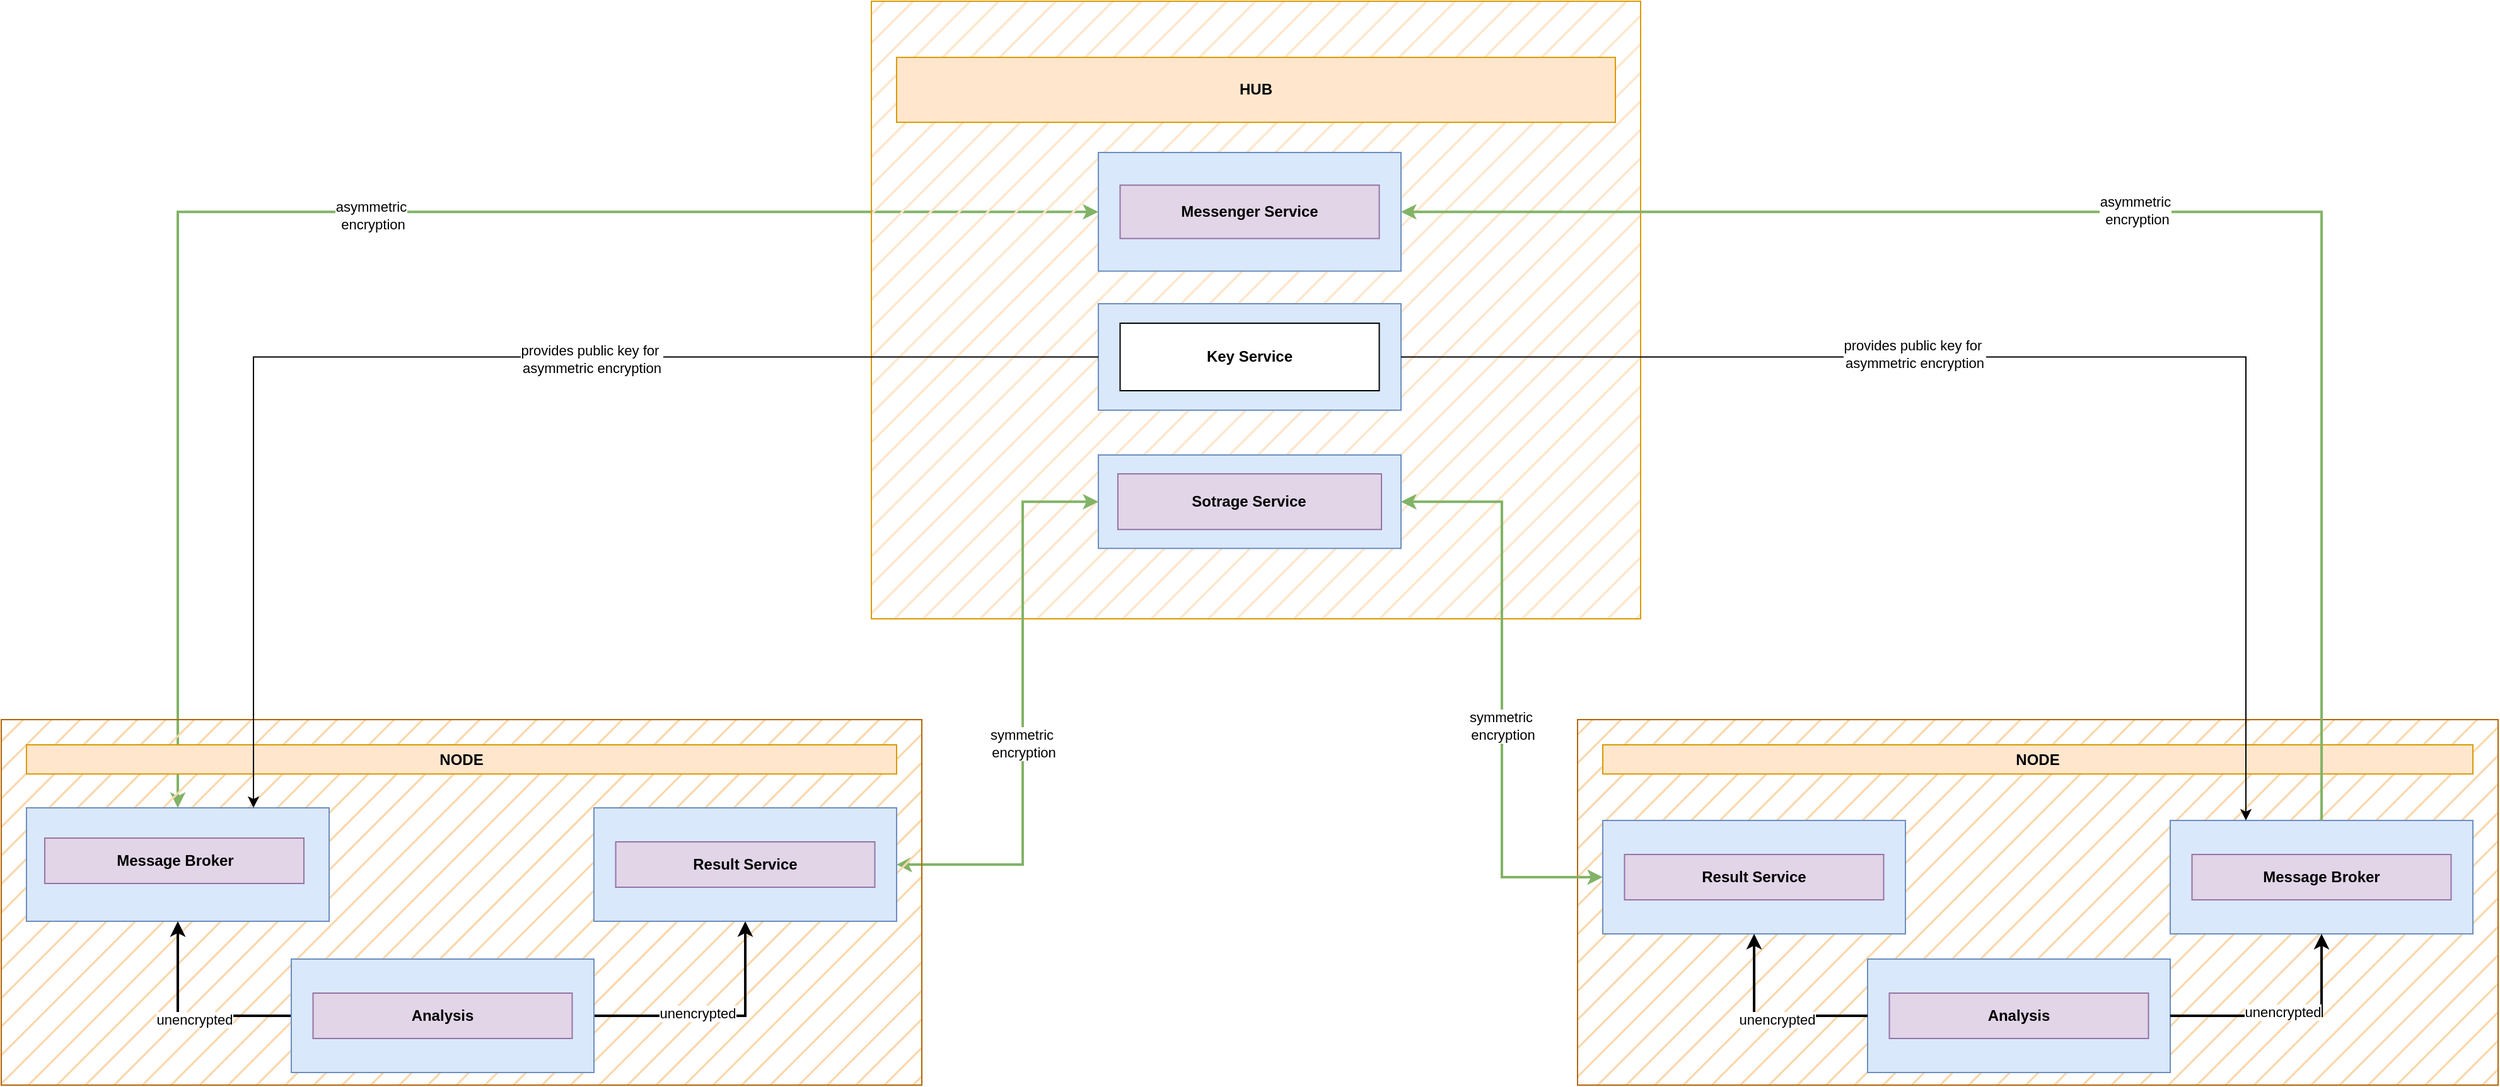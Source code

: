 <mxfile version="24.7.16">
  <diagram name="Seite-1" id="sketWLpTFXd183bF2Q_F">
    <mxGraphModel dx="2710" dy="2209" grid="1" gridSize="10" guides="1" tooltips="1" connect="1" arrows="1" fold="1" page="1" pageScale="1" pageWidth="827" pageHeight="1169" math="0" shadow="0">
      <root>
        <mxCell id="0" />
        <mxCell id="1" parent="0" />
        <mxCell id="l-8uiiJ3SZggNBzQY-MO-40" style="edgeStyle=orthogonalEdgeStyle;rounded=0;orthogonalLoop=1;jettySize=auto;html=1;entryX=0;entryY=0.5;entryDx=0;entryDy=0;exitX=0.5;exitY=0;exitDx=0;exitDy=0;strokeWidth=2;fillColor=#d5e8d4;strokeColor=#82b366;startArrow=classic;startFill=1;" edge="1" parent="1" source="l-8uiiJ3SZggNBzQY-MO-16" target="l-8uiiJ3SZggNBzQY-MO-4">
          <mxGeometry relative="1" as="geometry">
            <mxPoint x="440" y="-570" as="targetPoint" />
          </mxGeometry>
        </mxCell>
        <mxCell id="l-8uiiJ3SZggNBzQY-MO-44" value="asymmetric&lt;div&gt;&amp;nbsp;encryption&lt;/div&gt;" style="edgeLabel;html=1;align=center;verticalAlign=middle;resizable=0;points=[];" vertex="1" connectable="0" parent="l-8uiiJ3SZggNBzQY-MO-40">
          <mxGeometry x="0.041" y="-2" relative="1" as="geometry">
            <mxPoint y="1" as="offset" />
          </mxGeometry>
        </mxCell>
        <mxCell id="l-8uiiJ3SZggNBzQY-MO-32" value="" style="group" vertex="1" connectable="0" parent="1">
          <mxGeometry x="440" y="-1090" width="610" height="490" as="geometry" />
        </mxCell>
        <mxCell id="l-8uiiJ3SZggNBzQY-MO-1" value="" style="group;fillColor=#fad7ac;strokeColor=#b46504;fillStyle=hatch;container=0;" vertex="1" connectable="0" parent="l-8uiiJ3SZggNBzQY-MO-32">
          <mxGeometry width="610" height="490" as="geometry" />
        </mxCell>
        <mxCell id="l-8uiiJ3SZggNBzQY-MO-2" value="" style="rounded=0;whiteSpace=wrap;html=1;fillColor=#ffe6cc;fillStyle=hatch;strokeColor=#d79b00;container=0;" vertex="1" parent="l-8uiiJ3SZggNBzQY-MO-32">
          <mxGeometry width="610" height="490" as="geometry" />
        </mxCell>
        <mxCell id="l-8uiiJ3SZggNBzQY-MO-3" value="&lt;b&gt;HUB&lt;/b&gt;" style="rounded=0;whiteSpace=wrap;html=1;fillColor=#ffe6cc;strokeColor=#d79b00;container=0;" vertex="1" parent="l-8uiiJ3SZggNBzQY-MO-32">
          <mxGeometry x="20" y="44.545" width="570" height="51.517" as="geometry" />
        </mxCell>
        <mxCell id="l-8uiiJ3SZggNBzQY-MO-70" value="" style="group" vertex="1" connectable="0" parent="l-8uiiJ3SZggNBzQY-MO-32">
          <mxGeometry x="180" y="120" width="240" height="94.14" as="geometry" />
        </mxCell>
        <mxCell id="l-8uiiJ3SZggNBzQY-MO-4" value="" style="rounded=0;whiteSpace=wrap;html=1;fillColor=#dae8fc;strokeColor=#6c8ebf;container=0;" vertex="1" parent="l-8uiiJ3SZggNBzQY-MO-70">
          <mxGeometry width="240" height="94.14" as="geometry" />
        </mxCell>
        <mxCell id="l-8uiiJ3SZggNBzQY-MO-5" value="&lt;b&gt;Messenger Service&lt;/b&gt;" style="rounded=0;whiteSpace=wrap;html=1;fillColor=#e1d5e7;strokeColor=#9673a6;container=0;" vertex="1" parent="l-8uiiJ3SZggNBzQY-MO-70">
          <mxGeometry x="17.25" y="25.889" width="205.5" height="42.363" as="geometry" />
        </mxCell>
        <mxCell id="l-8uiiJ3SZggNBzQY-MO-77" value="" style="group" vertex="1" connectable="0" parent="l-8uiiJ3SZggNBzQY-MO-32">
          <mxGeometry x="180" y="239.995" width="240" height="84.483" as="geometry" />
        </mxCell>
        <mxCell id="l-8uiiJ3SZggNBzQY-MO-46" value="" style="rounded=0;whiteSpace=wrap;html=1;fillColor=#dae8fc;strokeColor=#6c8ebf;container=0;" vertex="1" parent="l-8uiiJ3SZggNBzQY-MO-77">
          <mxGeometry width="240" height="84.483" as="geometry" />
        </mxCell>
        <mxCell id="l-8uiiJ3SZggNBzQY-MO-47" value="&lt;b&gt;Key Service&lt;/b&gt;" style="rounded=0;whiteSpace=wrap;html=1;container=0;" vertex="1" parent="l-8uiiJ3SZggNBzQY-MO-77">
          <mxGeometry x="17.25" y="15.465" width="205.5" height="53.545" as="geometry" />
        </mxCell>
        <mxCell id="l-8uiiJ3SZggNBzQY-MO-75" value="" style="group" vertex="1" connectable="0" parent="l-8uiiJ3SZggNBzQY-MO-32">
          <mxGeometry x="180" y="360" width="240" height="74.14" as="geometry" />
        </mxCell>
        <mxCell id="l-8uiiJ3SZggNBzQY-MO-9" value="" style="rounded=0;whiteSpace=wrap;html=1;fillColor=#dae8fc;strokeColor=#6c8ebf;container=0;" vertex="1" parent="l-8uiiJ3SZggNBzQY-MO-75">
          <mxGeometry width="240" height="74.14" as="geometry" />
        </mxCell>
        <mxCell id="l-8uiiJ3SZggNBzQY-MO-10" value="&lt;b&gt;Sotrage Service&lt;/b&gt;" style="rounded=0;whiteSpace=wrap;html=1;fillColor=#e1d5e7;strokeColor=#9673a6;container=0;" vertex="1" parent="l-8uiiJ3SZggNBzQY-MO-75">
          <mxGeometry x="15.484" y="15" width="209.032" height="44.14" as="geometry" />
        </mxCell>
        <mxCell id="l-8uiiJ3SZggNBzQY-MO-41" value="" style="edgeStyle=orthogonalEdgeStyle;rounded=0;orthogonalLoop=1;jettySize=auto;html=1;entryX=0;entryY=0.5;entryDx=0;entryDy=0;strokeWidth=2;fillColor=#d5e8d4;strokeColor=#82b366;exitX=1;exitY=0.5;exitDx=0;exitDy=0;startArrow=classic;startFill=1;" edge="1" parent="1" source="l-8uiiJ3SZggNBzQY-MO-35" target="l-8uiiJ3SZggNBzQY-MO-9">
          <mxGeometry relative="1" as="geometry">
            <Array as="points">
              <mxPoint x="560" y="-405" />
              <mxPoint x="560" y="-693" />
            </Array>
          </mxGeometry>
        </mxCell>
        <mxCell id="l-8uiiJ3SZggNBzQY-MO-45" value="symmetric&lt;div&gt;&amp;nbsp;encryption&lt;/div&gt;" style="edgeLabel;html=1;align=center;verticalAlign=middle;resizable=0;points=[];" vertex="1" connectable="0" parent="l-8uiiJ3SZggNBzQY-MO-41">
          <mxGeometry x="-0.124" y="2" relative="1" as="geometry">
            <mxPoint x="1" as="offset" />
          </mxGeometry>
        </mxCell>
        <mxCell id="l-8uiiJ3SZggNBzQY-MO-65" value="" style="group" vertex="1" connectable="0" parent="1">
          <mxGeometry x="-250" y="-520" width="730" height="290" as="geometry" />
        </mxCell>
        <mxCell id="l-8uiiJ3SZggNBzQY-MO-13" value="" style="rounded=0;whiteSpace=wrap;html=1;fillColor=#ffe6cc;fillStyle=hatch;strokeColor=#d79b00;container=0;" vertex="1" parent="l-8uiiJ3SZggNBzQY-MO-65">
          <mxGeometry width="730" height="290" as="geometry" />
        </mxCell>
        <mxCell id="l-8uiiJ3SZggNBzQY-MO-14" value="" style="group;fillColor=#fad7ac;strokeColor=#b46504;fillStyle=hatch;container=0;" vertex="1" connectable="0" parent="l-8uiiJ3SZggNBzQY-MO-65">
          <mxGeometry width="730" height="290" as="geometry" />
        </mxCell>
        <mxCell id="l-8uiiJ3SZggNBzQY-MO-15" value="&lt;b&gt;NODE&lt;/b&gt;" style="rounded=0;whiteSpace=wrap;html=1;fillColor=#ffe6cc;strokeColor=#d79b00;container=0;" vertex="1" parent="l-8uiiJ3SZggNBzQY-MO-65">
          <mxGeometry x="20" y="20" width="690" height="23.13" as="geometry" />
        </mxCell>
        <mxCell id="l-8uiiJ3SZggNBzQY-MO-16" value="" style="rounded=0;whiteSpace=wrap;html=1;fillColor=#dae8fc;strokeColor=#6c8ebf;container=0;movable=1;resizable=1;rotatable=1;deletable=1;editable=1;locked=0;connectable=1;" vertex="1" parent="l-8uiiJ3SZggNBzQY-MO-65">
          <mxGeometry x="20" y="70" width="240" height="90" as="geometry" />
        </mxCell>
        <mxCell id="l-8uiiJ3SZggNBzQY-MO-17" value="&lt;b&gt;Message Broker&lt;/b&gt;" style="rounded=0;whiteSpace=wrap;html=1;fillColor=#e1d5e7;strokeColor=#9673a6;container=0;" vertex="1" parent="l-8uiiJ3SZggNBzQY-MO-65">
          <mxGeometry x="34.5" y="94" width="205.5" height="36" as="geometry" />
        </mxCell>
        <mxCell id="l-8uiiJ3SZggNBzQY-MO-38" style="edgeStyle=orthogonalEdgeStyle;rounded=0;orthogonalLoop=1;jettySize=auto;html=1;entryX=0.5;entryY=1;entryDx=0;entryDy=0;exitX=1;exitY=0.5;exitDx=0;exitDy=0;strokeWidth=2;" edge="1" parent="l-8uiiJ3SZggNBzQY-MO-65" source="l-8uiiJ3SZggNBzQY-MO-34" target="l-8uiiJ3SZggNBzQY-MO-35">
          <mxGeometry relative="1" as="geometry" />
        </mxCell>
        <mxCell id="l-8uiiJ3SZggNBzQY-MO-42" value="unencrypted" style="edgeLabel;html=1;align=center;verticalAlign=middle;resizable=0;points=[];" vertex="1" connectable="0" parent="l-8uiiJ3SZggNBzQY-MO-38">
          <mxGeometry x="-0.173" y="2" relative="1" as="geometry">
            <mxPoint x="1" as="offset" />
          </mxGeometry>
        </mxCell>
        <mxCell id="l-8uiiJ3SZggNBzQY-MO-39" style="edgeStyle=orthogonalEdgeStyle;rounded=0;orthogonalLoop=1;jettySize=auto;html=1;entryX=0.5;entryY=1;entryDx=0;entryDy=0;exitX=0;exitY=0.5;exitDx=0;exitDy=0;strokeWidth=2;" edge="1" parent="l-8uiiJ3SZggNBzQY-MO-65" source="l-8uiiJ3SZggNBzQY-MO-34" target="l-8uiiJ3SZggNBzQY-MO-16">
          <mxGeometry relative="1" as="geometry" />
        </mxCell>
        <mxCell id="l-8uiiJ3SZggNBzQY-MO-43" value="unencrypted" style="edgeLabel;html=1;align=center;verticalAlign=middle;resizable=0;points=[];" vertex="1" connectable="0" parent="l-8uiiJ3SZggNBzQY-MO-39">
          <mxGeometry x="-0.053" y="3" relative="1" as="geometry">
            <mxPoint x="1" as="offset" />
          </mxGeometry>
        </mxCell>
        <mxCell id="l-8uiiJ3SZggNBzQY-MO-34" value="" style="rounded=0;whiteSpace=wrap;html=1;fillColor=#dae8fc;strokeColor=#6c8ebf;container=0;movable=1;resizable=1;rotatable=1;deletable=1;editable=1;locked=0;connectable=1;" vertex="1" parent="l-8uiiJ3SZggNBzQY-MO-65">
          <mxGeometry x="230" y="190" width="240" height="90" as="geometry" />
        </mxCell>
        <mxCell id="l-8uiiJ3SZggNBzQY-MO-35" value="" style="rounded=0;whiteSpace=wrap;html=1;fillColor=#dae8fc;strokeColor=#6c8ebf;container=0;movable=1;resizable=1;rotatable=1;deletable=1;editable=1;locked=0;connectable=1;" vertex="1" parent="l-8uiiJ3SZggNBzQY-MO-65">
          <mxGeometry x="470" y="70" width="240" height="90" as="geometry" />
        </mxCell>
        <mxCell id="l-8uiiJ3SZggNBzQY-MO-36" value="&lt;b&gt;Result Service&lt;/b&gt;" style="rounded=0;whiteSpace=wrap;html=1;fillColor=#e1d5e7;strokeColor=#9673a6;container=0;" vertex="1" parent="l-8uiiJ3SZggNBzQY-MO-65">
          <mxGeometry x="487.25" y="97" width="205.5" height="36" as="geometry" />
        </mxCell>
        <mxCell id="l-8uiiJ3SZggNBzQY-MO-37" value="&lt;b&gt;Analysis&lt;/b&gt;" style="rounded=0;whiteSpace=wrap;html=1;fillColor=#e1d5e7;strokeColor=#9673a6;container=0;" vertex="1" parent="l-8uiiJ3SZggNBzQY-MO-65">
          <mxGeometry x="247.25" y="217" width="205.5" height="36" as="geometry" />
        </mxCell>
        <mxCell id="l-8uiiJ3SZggNBzQY-MO-66" value="" style="group" vertex="1" connectable="0" parent="1">
          <mxGeometry x="1000" y="-520" width="730" height="290" as="geometry" />
        </mxCell>
        <mxCell id="l-8uiiJ3SZggNBzQY-MO-52" value="" style="rounded=0;whiteSpace=wrap;html=1;fillColor=#ffe6cc;fillStyle=hatch;strokeColor=#d79b00;container=0;" vertex="1" parent="l-8uiiJ3SZggNBzQY-MO-66">
          <mxGeometry width="730" height="290" as="geometry" />
        </mxCell>
        <mxCell id="l-8uiiJ3SZggNBzQY-MO-53" value="" style="group;fillColor=#fad7ac;strokeColor=#b46504;fillStyle=hatch;container=0;" vertex="1" connectable="0" parent="l-8uiiJ3SZggNBzQY-MO-66">
          <mxGeometry width="730" height="290" as="geometry" />
        </mxCell>
        <mxCell id="l-8uiiJ3SZggNBzQY-MO-54" value="&lt;b&gt;NODE&lt;/b&gt;" style="rounded=0;whiteSpace=wrap;html=1;fillColor=#ffe6cc;strokeColor=#d79b00;container=0;" vertex="1" parent="l-8uiiJ3SZggNBzQY-MO-66">
          <mxGeometry x="20" y="20" width="690" height="23.13" as="geometry" />
        </mxCell>
        <mxCell id="l-8uiiJ3SZggNBzQY-MO-61" value="" style="rounded=0;whiteSpace=wrap;html=1;fillColor=#dae8fc;strokeColor=#6c8ebf;container=0;movable=1;resizable=1;rotatable=1;deletable=1;editable=1;locked=0;connectable=1;" vertex="1" parent="l-8uiiJ3SZggNBzQY-MO-66">
          <mxGeometry x="230" y="190" width="240" height="90" as="geometry" />
        </mxCell>
        <mxCell id="l-8uiiJ3SZggNBzQY-MO-64" value="&lt;b&gt;Analysis&lt;/b&gt;" style="rounded=0;whiteSpace=wrap;html=1;fillColor=#e1d5e7;strokeColor=#9673a6;container=0;" vertex="1" parent="l-8uiiJ3SZggNBzQY-MO-66">
          <mxGeometry x="247.25" y="217" width="205.5" height="36" as="geometry" />
        </mxCell>
        <mxCell id="l-8uiiJ3SZggNBzQY-MO-67" value="" style="group" vertex="1" connectable="0" parent="l-8uiiJ3SZggNBzQY-MO-66">
          <mxGeometry x="470" y="80" width="240" height="90" as="geometry" />
        </mxCell>
        <mxCell id="l-8uiiJ3SZggNBzQY-MO-55" value="" style="rounded=0;whiteSpace=wrap;html=1;fillColor=#dae8fc;strokeColor=#6c8ebf;container=0;movable=1;resizable=1;rotatable=1;deletable=1;editable=1;locked=0;connectable=1;" vertex="1" parent="l-8uiiJ3SZggNBzQY-MO-67">
          <mxGeometry width="240" height="90" as="geometry" />
        </mxCell>
        <mxCell id="l-8uiiJ3SZggNBzQY-MO-56" value="&lt;b&gt;Message Broker&lt;/b&gt;" style="rounded=0;whiteSpace=wrap;html=1;fillColor=#e1d5e7;strokeColor=#9673a6;container=0;" vertex="1" parent="l-8uiiJ3SZggNBzQY-MO-67">
          <mxGeometry x="17.25" y="27" width="205.5" height="36" as="geometry" />
        </mxCell>
        <mxCell id="l-8uiiJ3SZggNBzQY-MO-68" value="" style="group" vertex="1" connectable="0" parent="l-8uiiJ3SZggNBzQY-MO-66">
          <mxGeometry x="20" y="80" width="240" height="90" as="geometry" />
        </mxCell>
        <mxCell id="l-8uiiJ3SZggNBzQY-MO-62" value="" style="rounded=0;whiteSpace=wrap;html=1;fillColor=#dae8fc;strokeColor=#6c8ebf;container=0;movable=1;resizable=1;rotatable=1;deletable=1;editable=1;locked=0;connectable=1;" vertex="1" parent="l-8uiiJ3SZggNBzQY-MO-68">
          <mxGeometry width="240" height="90" as="geometry" />
        </mxCell>
        <mxCell id="l-8uiiJ3SZggNBzQY-MO-63" value="&lt;b&gt;Result Service&lt;/b&gt;" style="rounded=0;whiteSpace=wrap;html=1;fillColor=#e1d5e7;strokeColor=#9673a6;container=0;" vertex="1" parent="l-8uiiJ3SZggNBzQY-MO-68">
          <mxGeometry x="17.25" y="27" width="205.5" height="36" as="geometry" />
        </mxCell>
        <mxCell id="l-8uiiJ3SZggNBzQY-MO-86" style="edgeStyle=orthogonalEdgeStyle;rounded=0;orthogonalLoop=1;jettySize=auto;html=1;entryX=0.5;entryY=1;entryDx=0;entryDy=0;exitX=0;exitY=0.5;exitDx=0;exitDy=0;strokeWidth=2;" edge="1" parent="l-8uiiJ3SZggNBzQY-MO-66" source="l-8uiiJ3SZggNBzQY-MO-61" target="l-8uiiJ3SZggNBzQY-MO-62">
          <mxGeometry relative="1" as="geometry">
            <mxPoint x="140" y="265" as="sourcePoint" />
            <mxPoint x="50" y="190" as="targetPoint" />
          </mxGeometry>
        </mxCell>
        <mxCell id="l-8uiiJ3SZggNBzQY-MO-87" value="unencrypted" style="edgeLabel;html=1;align=center;verticalAlign=middle;resizable=0;points=[];" vertex="1" connectable="0" parent="l-8uiiJ3SZggNBzQY-MO-86">
          <mxGeometry x="-0.053" y="3" relative="1" as="geometry">
            <mxPoint x="1" as="offset" />
          </mxGeometry>
        </mxCell>
        <mxCell id="l-8uiiJ3SZggNBzQY-MO-88" style="edgeStyle=orthogonalEdgeStyle;rounded=0;orthogonalLoop=1;jettySize=auto;html=1;entryX=0.5;entryY=1;entryDx=0;entryDy=0;exitX=1;exitY=0.5;exitDx=0;exitDy=0;strokeWidth=2;" edge="1" parent="l-8uiiJ3SZggNBzQY-MO-66" source="l-8uiiJ3SZggNBzQY-MO-61" target="l-8uiiJ3SZggNBzQY-MO-55">
          <mxGeometry relative="1" as="geometry">
            <mxPoint x="670" y="275" as="sourcePoint" />
            <mxPoint x="580" y="210" as="targetPoint" />
          </mxGeometry>
        </mxCell>
        <mxCell id="l-8uiiJ3SZggNBzQY-MO-89" value="unencrypted" style="edgeLabel;html=1;align=center;verticalAlign=middle;resizable=0;points=[];" vertex="1" connectable="0" parent="l-8uiiJ3SZggNBzQY-MO-88">
          <mxGeometry x="-0.053" y="3" relative="1" as="geometry">
            <mxPoint x="1" as="offset" />
          </mxGeometry>
        </mxCell>
        <mxCell id="l-8uiiJ3SZggNBzQY-MO-48" style="edgeStyle=orthogonalEdgeStyle;rounded=0;orthogonalLoop=1;jettySize=auto;html=1;entryX=0.75;entryY=0;entryDx=0;entryDy=0;exitX=0;exitY=0.5;exitDx=0;exitDy=0;" edge="1" parent="1" source="l-8uiiJ3SZggNBzQY-MO-46" target="l-8uiiJ3SZggNBzQY-MO-16">
          <mxGeometry relative="1" as="geometry">
            <mxPoint x="610" y="-547.078" as="sourcePoint" />
            <mxPoint x="-60" y="-370.112" as="targetPoint" />
            <Array as="points">
              <mxPoint x="-50" y="-808" />
            </Array>
          </mxGeometry>
        </mxCell>
        <mxCell id="l-8uiiJ3SZggNBzQY-MO-49" value="provides public key for&amp;nbsp;&lt;div&gt;asymmetric encryption&lt;/div&gt;" style="edgeLabel;html=1;align=center;verticalAlign=middle;resizable=0;points=[];" vertex="1" connectable="0" parent="l-8uiiJ3SZggNBzQY-MO-48">
          <mxGeometry x="-0.217" y="2" relative="1" as="geometry">
            <mxPoint as="offset" />
          </mxGeometry>
        </mxCell>
        <mxCell id="l-8uiiJ3SZggNBzQY-MO-78" style="edgeStyle=orthogonalEdgeStyle;rounded=0;orthogonalLoop=1;jettySize=auto;html=1;entryX=1;entryY=0.5;entryDx=0;entryDy=0;exitX=0.5;exitY=0;exitDx=0;exitDy=0;strokeWidth=2;fillColor=#d5e8d4;strokeColor=#82b366;" edge="1" parent="1" source="l-8uiiJ3SZggNBzQY-MO-55" target="l-8uiiJ3SZggNBzQY-MO-4">
          <mxGeometry relative="1" as="geometry">
            <mxPoint x="630" y="-913" as="targetPoint" />
            <mxPoint x="-100" y="-440" as="sourcePoint" />
          </mxGeometry>
        </mxCell>
        <mxCell id="l-8uiiJ3SZggNBzQY-MO-79" value="asymmetric&lt;div&gt;&amp;nbsp;encryption&lt;/div&gt;" style="edgeLabel;html=1;align=center;verticalAlign=middle;resizable=0;points=[];" vertex="1" connectable="0" parent="l-8uiiJ3SZggNBzQY-MO-78">
          <mxGeometry x="0.041" y="-2" relative="1" as="geometry">
            <mxPoint y="1" as="offset" />
          </mxGeometry>
        </mxCell>
        <mxCell id="l-8uiiJ3SZggNBzQY-MO-80" value="" style="edgeStyle=orthogonalEdgeStyle;rounded=0;orthogonalLoop=1;jettySize=auto;html=1;entryX=1;entryY=0.5;entryDx=0;entryDy=0;strokeWidth=2;fillColor=#d5e8d4;strokeColor=#82b366;exitX=0;exitY=0.5;exitDx=0;exitDy=0;startArrow=classic;startFill=1;" edge="1" parent="1" source="l-8uiiJ3SZggNBzQY-MO-62" target="l-8uiiJ3SZggNBzQY-MO-9">
          <mxGeometry relative="1" as="geometry">
            <mxPoint x="690" y="-272" as="sourcePoint" />
            <mxPoint x="850" y="-560" as="targetPoint" />
          </mxGeometry>
        </mxCell>
        <mxCell id="l-8uiiJ3SZggNBzQY-MO-81" value="symmetric&lt;div&gt;&amp;nbsp;encryption&lt;/div&gt;" style="edgeLabel;html=1;align=center;verticalAlign=middle;resizable=0;points=[];" vertex="1" connectable="0" parent="l-8uiiJ3SZggNBzQY-MO-80">
          <mxGeometry x="-0.124" y="2" relative="1" as="geometry">
            <mxPoint x="1" as="offset" />
          </mxGeometry>
        </mxCell>
        <mxCell id="l-8uiiJ3SZggNBzQY-MO-82" style="edgeStyle=orthogonalEdgeStyle;rounded=0;orthogonalLoop=1;jettySize=auto;html=1;entryX=0.25;entryY=0;entryDx=0;entryDy=0;exitX=1;exitY=0.5;exitDx=0;exitDy=0;" edge="1" parent="1" source="l-8uiiJ3SZggNBzQY-MO-46" target="l-8uiiJ3SZggNBzQY-MO-55">
          <mxGeometry relative="1" as="geometry">
            <mxPoint x="1360" y="-600" as="sourcePoint" />
            <mxPoint x="690" y="-242" as="targetPoint" />
          </mxGeometry>
        </mxCell>
        <mxCell id="l-8uiiJ3SZggNBzQY-MO-83" value="provides public key for&amp;nbsp;&lt;div&gt;asymmetric encryption&lt;/div&gt;" style="edgeLabel;html=1;align=center;verticalAlign=middle;resizable=0;points=[];" vertex="1" connectable="0" parent="l-8uiiJ3SZggNBzQY-MO-82">
          <mxGeometry x="-0.217" y="2" relative="1" as="geometry">
            <mxPoint as="offset" />
          </mxGeometry>
        </mxCell>
      </root>
    </mxGraphModel>
  </diagram>
</mxfile>
